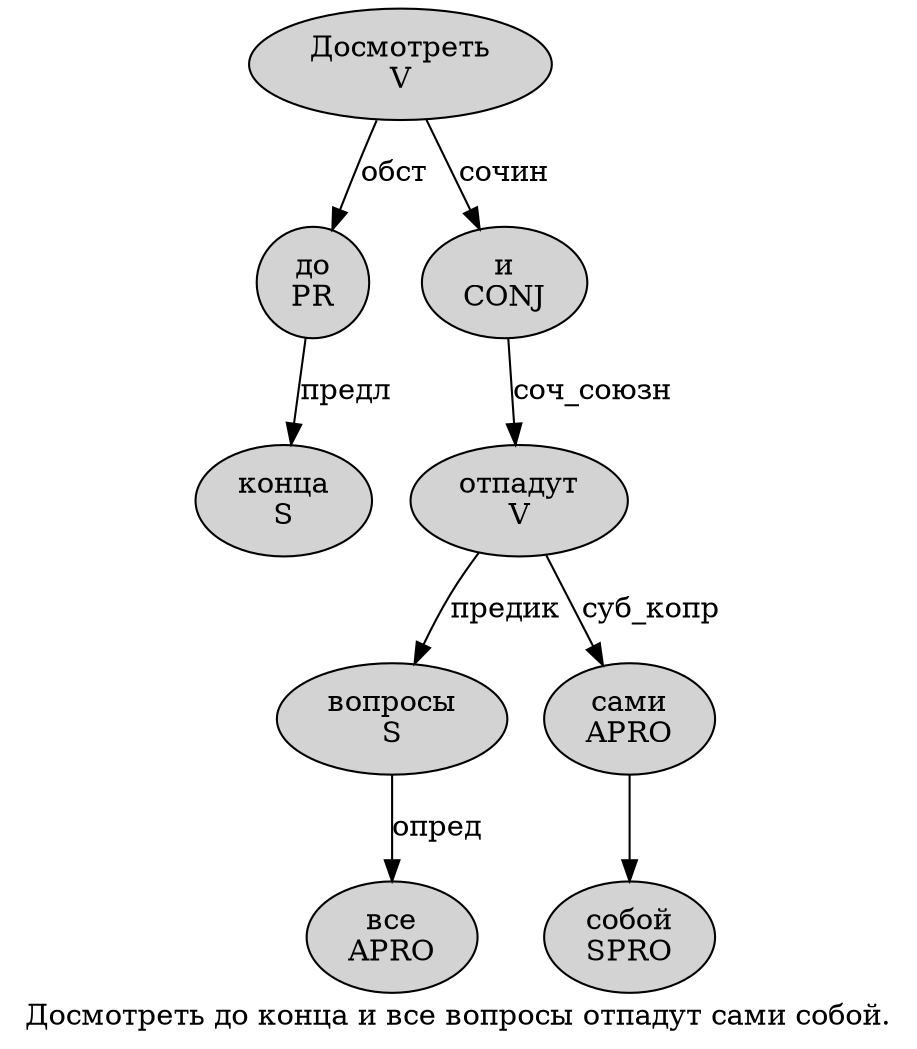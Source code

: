 digraph SENTENCE_987 {
	graph [label="Досмотреть до конца и все вопросы отпадут сами собой."]
	node [style=filled]
		0 [label="Досмотреть
V" color="" fillcolor=lightgray penwidth=1 shape=ellipse]
		1 [label="до
PR" color="" fillcolor=lightgray penwidth=1 shape=ellipse]
		2 [label="конца
S" color="" fillcolor=lightgray penwidth=1 shape=ellipse]
		3 [label="и
CONJ" color="" fillcolor=lightgray penwidth=1 shape=ellipse]
		4 [label="все
APRO" color="" fillcolor=lightgray penwidth=1 shape=ellipse]
		5 [label="вопросы
S" color="" fillcolor=lightgray penwidth=1 shape=ellipse]
		6 [label="отпадут
V" color="" fillcolor=lightgray penwidth=1 shape=ellipse]
		7 [label="сами
APRO" color="" fillcolor=lightgray penwidth=1 shape=ellipse]
		8 [label="собой
SPRO" color="" fillcolor=lightgray penwidth=1 shape=ellipse]
			0 -> 1 [label="обст"]
			0 -> 3 [label="сочин"]
			3 -> 6 [label="соч_союзн"]
			6 -> 5 [label="предик"]
			6 -> 7 [label="суб_копр"]
			7 -> 8
			1 -> 2 [label="предл"]
			5 -> 4 [label="опред"]
}